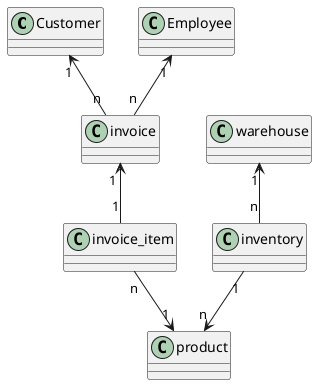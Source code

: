 @startuml
Customer "1" <-- "n" invoice
invoice "1 " <-- "1" invoice_item
invoice_item "n" --> "1" product
Employee "1" <-- "n" invoice
warehouse "1" <-- "n" inventory
inventory "1" --> "n" product
@enduml